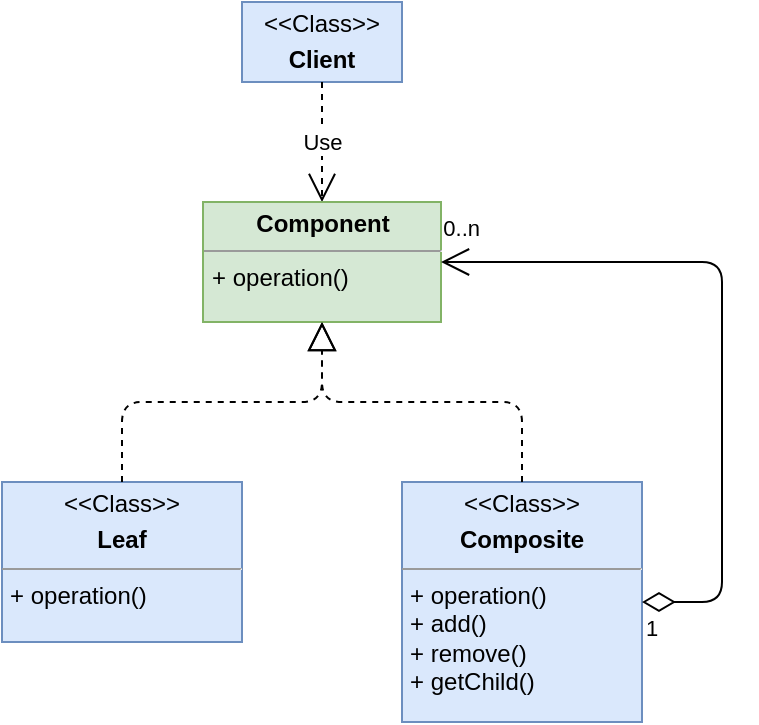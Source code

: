 <mxfile version="13.3.9" type="device"><diagram id="129aLKJlKvGeyg4OWEDQ" name="Page-1"><mxGraphModel dx="1086" dy="806" grid="1" gridSize="10" guides="1" tooltips="1" connect="1" arrows="1" fold="1" page="1" pageScale="1" pageWidth="827" pageHeight="1169" math="0" shadow="0"><root><mxCell id="0"/><mxCell id="1" parent="0"/><mxCell id="hqwjRmC2lRCp83Z5w9vM-1" value="&lt;p style=&quot;margin: 0px ; margin-top: 4px ; text-align: center&quot;&gt;&amp;lt;&amp;lt;Class&amp;gt;&amp;gt;&lt;/p&gt;&lt;p style=&quot;margin: 0px ; margin-top: 4px ; text-align: center&quot;&gt;&lt;b&gt;Client&lt;/b&gt;&lt;/p&gt;" style="verticalAlign=top;align=left;overflow=fill;fontSize=12;fontFamily=Helvetica;html=1;fillColor=#dae8fc;strokeColor=#6c8ebf;" parent="1" vertex="1"><mxGeometry x="160" y="40" width="80" height="40" as="geometry"/></mxCell><mxCell id="hqwjRmC2lRCp83Z5w9vM-6" value="&lt;p style=&quot;margin: 0px ; margin-top: 4px ; text-align: center&quot;&gt;&amp;lt;&amp;lt;Class&amp;gt;&amp;gt;&lt;/p&gt;&lt;p style=&quot;margin: 0px ; margin-top: 4px ; text-align: center&quot;&gt;&lt;b&gt;Leaf&lt;/b&gt;&lt;/p&gt;&lt;hr size=&quot;1&quot;&gt;&lt;p style=&quot;margin: 0px ; margin-left: 4px&quot;&gt;+ operation()&lt;br&gt;&lt;/p&gt;" style="verticalAlign=top;align=left;overflow=fill;fontSize=12;fontFamily=Helvetica;html=1;fillColor=#dae8fc;strokeColor=#6c8ebf;" parent="1" vertex="1"><mxGeometry x="40" y="280" width="120" height="80" as="geometry"/></mxCell><mxCell id="hqwjRmC2lRCp83Z5w9vM-7" value="" style="endArrow=block;dashed=1;endFill=0;endSize=12;html=1;exitX=0.5;exitY=0;exitDx=0;exitDy=0;entryX=0.5;entryY=1;entryDx=0;entryDy=0;edgeStyle=orthogonalEdgeStyle;" parent="1" source="hqwjRmC2lRCp83Z5w9vM-6" target="hqwjRmC2lRCp83Z5w9vM-14" edge="1"><mxGeometry width="160" relative="1" as="geometry"><mxPoint x="132.0" y="785" as="sourcePoint"/><mxPoint x="115" y="270" as="targetPoint"/></mxGeometry></mxCell><mxCell id="hqwjRmC2lRCp83Z5w9vM-12" value="Use" style="endArrow=open;endSize=12;dashed=1;html=1;exitX=0.5;exitY=1;exitDx=0;exitDy=0;entryX=0.5;entryY=0;entryDx=0;entryDy=0;" parent="1" source="hqwjRmC2lRCp83Z5w9vM-1" target="hqwjRmC2lRCp83Z5w9vM-14" edge="1"><mxGeometry width="160" relative="1" as="geometry"><mxPoint x="297" y="715" as="sourcePoint"/><mxPoint x="115" y="200" as="targetPoint"/></mxGeometry></mxCell><mxCell id="hqwjRmC2lRCp83Z5w9vM-14" value="&lt;p style=&quot;margin: 0px ; margin-top: 4px ; text-align: center&quot;&gt;&lt;b&gt;Component&lt;/b&gt;&lt;br&gt;&lt;/p&gt;&lt;hr size=&quot;1&quot;&gt;&lt;p style=&quot;margin: 0px ; margin-left: 4px&quot;&gt;+ operation()&lt;/p&gt;" style="verticalAlign=top;align=left;overflow=fill;fontSize=12;fontFamily=Helvetica;html=1;fillColor=#d5e8d4;strokeColor=#82b366;" parent="1" vertex="1"><mxGeometry x="140.5" y="140" width="119" height="60" as="geometry"/></mxCell><mxCell id="hqwjRmC2lRCp83Z5w9vM-15" value="&lt;p style=&quot;margin: 0px ; margin-top: 4px ; text-align: center&quot;&gt;&amp;lt;&amp;lt;Class&amp;gt;&amp;gt;&lt;/p&gt;&lt;p style=&quot;margin: 0px ; margin-top: 4px ; text-align: center&quot;&gt;&lt;b&gt;Composite&lt;/b&gt;&lt;/p&gt;&lt;hr size=&quot;1&quot;&gt;&lt;p style=&quot;margin: 0px ; margin-left: 4px&quot;&gt;+ operation()&lt;br&gt;+ add()&lt;/p&gt;&lt;p style=&quot;margin: 0px ; margin-left: 4px&quot;&gt;+ remove()&lt;/p&gt;&lt;p style=&quot;margin: 0px ; margin-left: 4px&quot;&gt;+ getChild()&lt;/p&gt;" style="verticalAlign=top;align=left;overflow=fill;fontSize=12;fontFamily=Helvetica;html=1;fillColor=#dae8fc;strokeColor=#6c8ebf;" parent="1" vertex="1"><mxGeometry x="240" y="280" width="120" height="120" as="geometry"/></mxCell><mxCell id="hqwjRmC2lRCp83Z5w9vM-16" value="" style="endArrow=block;dashed=1;endFill=0;endSize=12;html=1;exitX=0.5;exitY=0;exitDx=0;exitDy=0;entryX=0.5;entryY=1;entryDx=0;entryDy=0;edgeStyle=orthogonalEdgeStyle;" parent="1" source="hqwjRmC2lRCp83Z5w9vM-15" target="hqwjRmC2lRCp83Z5w9vM-14" edge="1"><mxGeometry width="160" relative="1" as="geometry"><mxPoint x="110" y="290" as="sourcePoint"/><mxPoint x="210.5" y="210" as="targetPoint"/></mxGeometry></mxCell><mxCell id="L1dkNxSeHW-6tw8E-k9u-6" value="" style="endArrow=open;html=1;endSize=12;startArrow=diamondThin;startSize=14;startFill=0;edgeStyle=orthogonalEdgeStyle;exitX=1;exitY=0.5;exitDx=0;exitDy=0;entryX=1;entryY=0.5;entryDx=0;entryDy=0;" edge="1" parent="1" source="hqwjRmC2lRCp83Z5w9vM-15" target="hqwjRmC2lRCp83Z5w9vM-14"><mxGeometry x="-0.087" relative="1" as="geometry"><mxPoint x="420" y="190" as="sourcePoint"/><mxPoint x="580" y="190" as="targetPoint"/><Array as="points"><mxPoint x="400" y="340"/><mxPoint x="400" y="170"/></Array><mxPoint as="offset"/></mxGeometry></mxCell><mxCell id="L1dkNxSeHW-6tw8E-k9u-7" value="1" style="edgeLabel;resizable=0;html=1;align=left;verticalAlign=top;" connectable="0" vertex="1" parent="L1dkNxSeHW-6tw8E-k9u-6"><mxGeometry x="-1" relative="1" as="geometry"/></mxCell><mxCell id="L1dkNxSeHW-6tw8E-k9u-8" value="0..n" style="edgeLabel;resizable=0;html=1;align=right;verticalAlign=top;" connectable="0" vertex="1" parent="L1dkNxSeHW-6tw8E-k9u-6"><mxGeometry x="1" relative="1" as="geometry"><mxPoint x="20.23" y="-30" as="offset"/></mxGeometry></mxCell></root></mxGraphModel></diagram></mxfile>